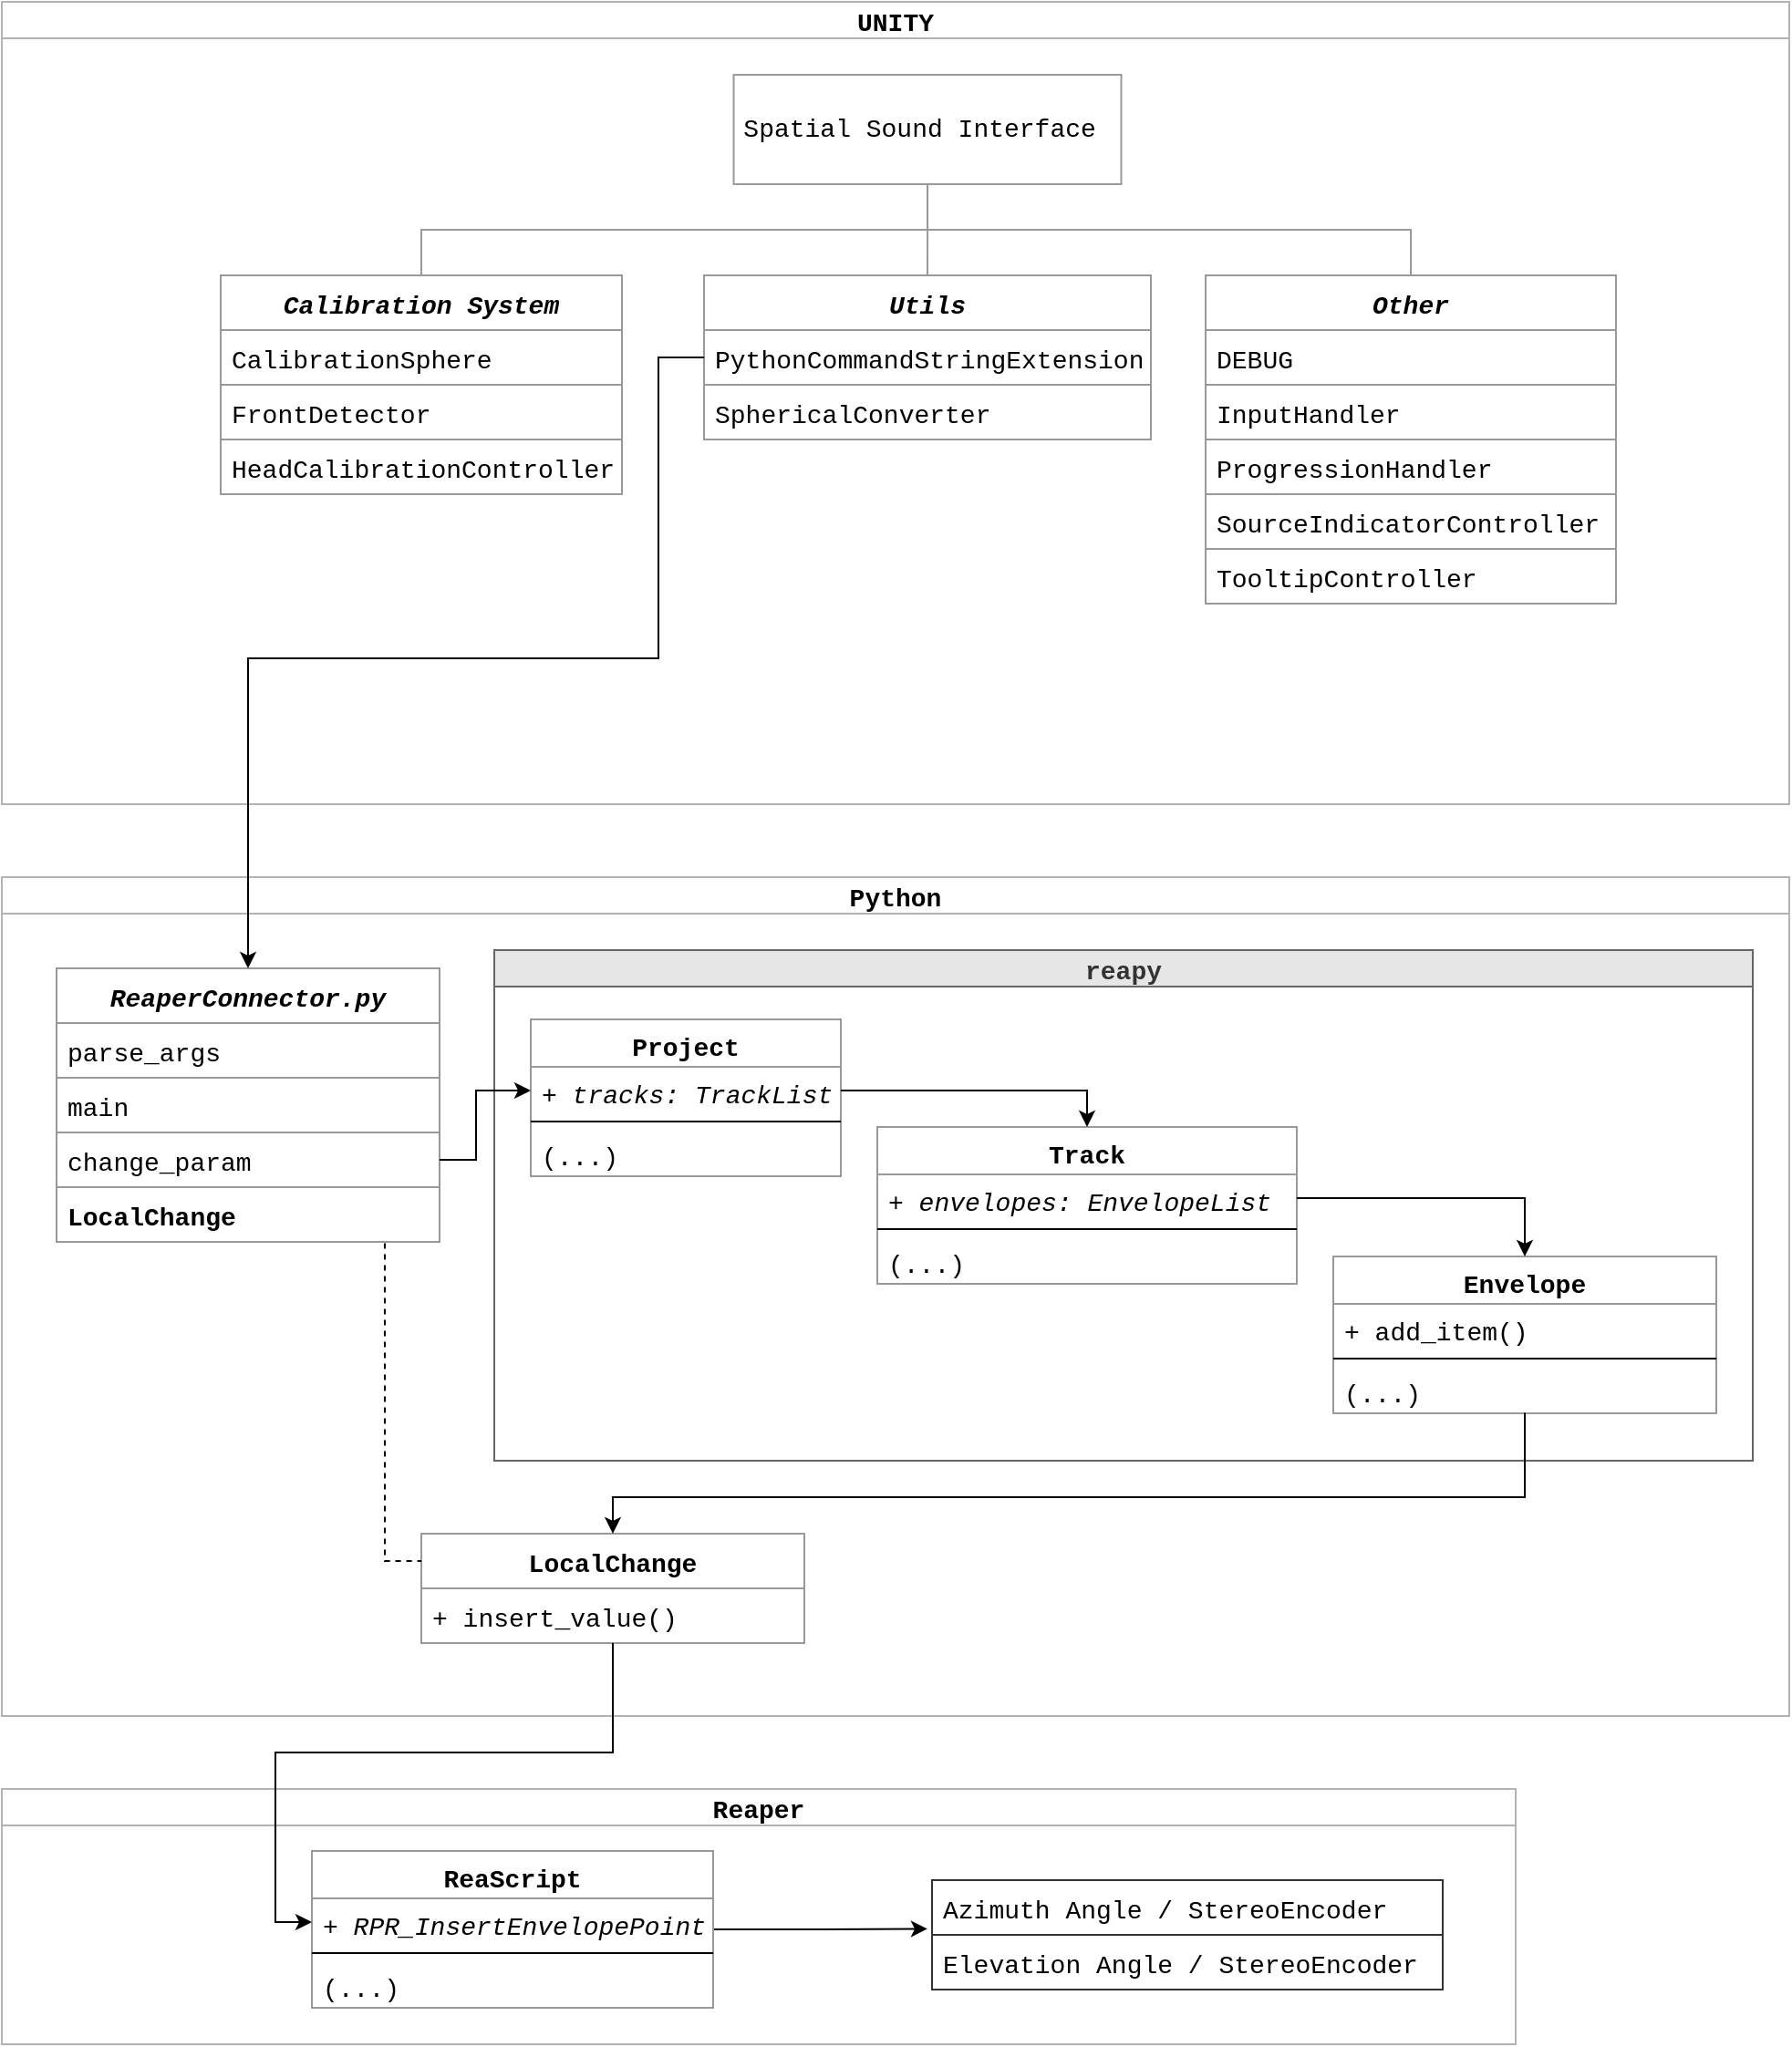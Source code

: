 <mxfile version="20.0.4" type="github">
  <diagram id="tZ6HXYHqEJNceK6MpMHH" name="Page-1">
    <mxGraphModel dx="2031" dy="1134" grid="1" gridSize="10" guides="1" tooltips="1" connect="1" arrows="1" fold="1" page="1" pageScale="1" pageWidth="1600" pageHeight="900" math="0" shadow="0">
      <root>
        <mxCell id="0" />
        <mxCell id="1" parent="0" />
        <mxCell id="iRasUdCwle3iSb4hT5Id-1" value="UNITY" style="swimlane;startSize=20;horizontal=1;containerType=tree;newEdgeStyle={&quot;edgeStyle&quot;:&quot;elbowEdgeStyle&quot;,&quot;startArrow&quot;:&quot;none&quot;,&quot;endArrow&quot;:&quot;none&quot;};fontStyle=1;strokeColor=#B3B3B3;fontFamily=Courier New;fontSize=14;" parent="1" vertex="1">
          <mxGeometry x="140" y="60" width="980" height="440" as="geometry" />
        </mxCell>
        <mxCell id="iRasUdCwle3iSb4hT5Id-43" style="edgeStyle=orthogonalEdgeStyle;rounded=0;orthogonalLoop=1;jettySize=auto;html=1;exitX=0.5;exitY=1;exitDx=0;exitDy=0;entryX=0.5;entryY=0;entryDx=0;entryDy=0;fontFamily=Courier New;endArrow=none;endFill=0;strokeColor=#999999;fontSize=14;" parent="iRasUdCwle3iSb4hT5Id-1" source="iRasUdCwle3iSb4hT5Id-4" target="iRasUdCwle3iSb4hT5Id-24" edge="1">
          <mxGeometry relative="1" as="geometry" />
        </mxCell>
        <mxCell id="iRasUdCwle3iSb4hT5Id-44" style="edgeStyle=orthogonalEdgeStyle;rounded=0;orthogonalLoop=1;jettySize=auto;html=1;entryX=0.5;entryY=0;entryDx=0;entryDy=0;fontFamily=Courier New;endArrow=none;endFill=0;strokeColor=#999999;fontSize=14;" parent="iRasUdCwle3iSb4hT5Id-1" source="iRasUdCwle3iSb4hT5Id-4" target="iRasUdCwle3iSb4hT5Id-28" edge="1">
          <mxGeometry relative="1" as="geometry" />
        </mxCell>
        <mxCell id="iRasUdCwle3iSb4hT5Id-45" style="edgeStyle=orthogonalEdgeStyle;rounded=0;orthogonalLoop=1;jettySize=auto;html=1;exitX=0.5;exitY=1;exitDx=0;exitDy=0;fontFamily=Courier New;endArrow=none;endFill=0;strokeColor=#999999;fontSize=14;" parent="iRasUdCwle3iSb4hT5Id-1" source="iRasUdCwle3iSb4hT5Id-4" target="iRasUdCwle3iSb4hT5Id-32" edge="1">
          <mxGeometry relative="1" as="geometry" />
        </mxCell>
        <UserObject label="&lt;span style=&quot;font-size: 14px;&quot;&gt;&lt;font style=&quot;font-size: 14px;&quot;&gt;Spatial Sound Interface&amp;nbsp;&lt;/font&gt;&lt;/span&gt;" treeRoot="1" id="iRasUdCwle3iSb4hT5Id-4">
          <mxCell style="whiteSpace=wrap;html=1;align=center;treeFolding=1;treeMoving=1;newEdgeStyle={&quot;edgeStyle&quot;:&quot;elbowEdgeStyle&quot;,&quot;startArrow&quot;:&quot;none&quot;,&quot;endArrow&quot;:&quot;none&quot;};strokeColor=#999999;fontFamily=Courier New;fontSize=14;" parent="iRasUdCwle3iSb4hT5Id-1" vertex="1">
            <mxGeometry x="401.25" y="40" width="212.5" height="60" as="geometry" />
          </mxCell>
        </UserObject>
        <mxCell id="iRasUdCwle3iSb4hT5Id-24" value="Calibration System" style="swimlane;fontStyle=3;childLayout=stackLayout;horizontal=1;startSize=30;horizontalStack=0;resizeParent=1;resizeParentMax=0;resizeLast=0;collapsible=1;marginBottom=0;fontFamily=Courier New;strokeColor=#999999;fontSize=14;" parent="iRasUdCwle3iSb4hT5Id-1" vertex="1">
          <mxGeometry x="120" y="150" width="220" height="120" as="geometry" />
        </mxCell>
        <mxCell id="iRasUdCwle3iSb4hT5Id-25" value="CalibrationSphere" style="text;strokeColor=#999999;fillColor=none;align=left;verticalAlign=middle;spacingLeft=4;spacingRight=4;overflow=hidden;points=[[0,0.5],[1,0.5]];portConstraint=eastwest;rotatable=0;fontFamily=Courier New;fontSize=14;" parent="iRasUdCwle3iSb4hT5Id-24" vertex="1">
          <mxGeometry y="30" width="220" height="30" as="geometry" />
        </mxCell>
        <mxCell id="iRasUdCwle3iSb4hT5Id-26" value="FrontDetector" style="text;strokeColor=#999999;fillColor=none;align=left;verticalAlign=middle;spacingLeft=4;spacingRight=4;overflow=hidden;points=[[0,0.5],[1,0.5]];portConstraint=eastwest;rotatable=0;fontFamily=Courier New;fontSize=14;" parent="iRasUdCwle3iSb4hT5Id-24" vertex="1">
          <mxGeometry y="60" width="220" height="30" as="geometry" />
        </mxCell>
        <mxCell id="iRasUdCwle3iSb4hT5Id-27" value="HeadCalibrationController" style="text;strokeColor=#999999;fillColor=none;align=left;verticalAlign=middle;spacingLeft=4;spacingRight=4;overflow=hidden;points=[[0,0.5],[1,0.5]];portConstraint=eastwest;rotatable=0;fontFamily=Courier New;fontSize=14;" parent="iRasUdCwle3iSb4hT5Id-24" vertex="1">
          <mxGeometry y="90" width="220" height="30" as="geometry" />
        </mxCell>
        <mxCell id="iRasUdCwle3iSb4hT5Id-28" value="Utils" style="swimlane;fontStyle=3;childLayout=stackLayout;horizontal=1;startSize=30;horizontalStack=0;resizeParent=1;resizeParentMax=0;resizeLast=0;collapsible=1;marginBottom=0;fontFamily=Courier New;strokeColor=#999999;fontSize=14;" parent="iRasUdCwle3iSb4hT5Id-1" vertex="1">
          <mxGeometry x="385" y="150" width="245" height="90" as="geometry" />
        </mxCell>
        <mxCell id="iRasUdCwle3iSb4hT5Id-29" value="PythonCommandStringExtension" style="text;strokeColor=#999999;fillColor=none;align=left;verticalAlign=middle;spacingLeft=4;spacingRight=4;overflow=hidden;points=[[0,0.5],[1,0.5]];portConstraint=eastwest;rotatable=0;fontFamily=Courier New;fontSize=14;" parent="iRasUdCwle3iSb4hT5Id-28" vertex="1">
          <mxGeometry y="30" width="245" height="30" as="geometry" />
        </mxCell>
        <mxCell id="iRasUdCwle3iSb4hT5Id-30" value="SphericalConverter" style="text;strokeColor=#999999;fillColor=none;align=left;verticalAlign=middle;spacingLeft=4;spacingRight=4;overflow=hidden;points=[[0,0.5],[1,0.5]];portConstraint=eastwest;rotatable=0;fontFamily=Courier New;fontSize=14;" parent="iRasUdCwle3iSb4hT5Id-28" vertex="1">
          <mxGeometry y="60" width="245" height="30" as="geometry" />
        </mxCell>
        <mxCell id="iRasUdCwle3iSb4hT5Id-32" value="Other" style="swimlane;fontStyle=3;childLayout=stackLayout;horizontal=1;startSize=30;horizontalStack=0;resizeParent=1;resizeParentMax=0;resizeLast=0;collapsible=1;marginBottom=0;fontFamily=Courier New;strokeColor=#999999;fontSize=14;" parent="iRasUdCwle3iSb4hT5Id-1" vertex="1">
          <mxGeometry x="660" y="150" width="225" height="180" as="geometry" />
        </mxCell>
        <mxCell id="iRasUdCwle3iSb4hT5Id-33" value="DEBUG" style="text;strokeColor=#999999;fillColor=none;align=left;verticalAlign=middle;spacingLeft=4;spacingRight=4;overflow=hidden;points=[[0,0.5],[1,0.5]];portConstraint=eastwest;rotatable=0;fontFamily=Courier New;fontSize=14;" parent="iRasUdCwle3iSb4hT5Id-32" vertex="1">
          <mxGeometry y="30" width="225" height="30" as="geometry" />
        </mxCell>
        <mxCell id="iRasUdCwle3iSb4hT5Id-34" value="InputHandler" style="text;strokeColor=#999999;fillColor=none;align=left;verticalAlign=middle;spacingLeft=4;spacingRight=4;overflow=hidden;points=[[0,0.5],[1,0.5]];portConstraint=eastwest;rotatable=0;fontFamily=Courier New;fontSize=14;" parent="iRasUdCwle3iSb4hT5Id-32" vertex="1">
          <mxGeometry y="60" width="225" height="30" as="geometry" />
        </mxCell>
        <mxCell id="iRasUdCwle3iSb4hT5Id-36" value="ProgressionHandler" style="text;strokeColor=#999999;fillColor=none;align=left;verticalAlign=middle;spacingLeft=4;spacingRight=4;overflow=hidden;points=[[0,0.5],[1,0.5]];portConstraint=eastwest;rotatable=0;fontFamily=Courier New;fontSize=14;" parent="iRasUdCwle3iSb4hT5Id-32" vertex="1">
          <mxGeometry y="90" width="225" height="30" as="geometry" />
        </mxCell>
        <mxCell id="iRasUdCwle3iSb4hT5Id-39" value="SourceIndicatorController" style="text;strokeColor=#999999;fillColor=none;align=left;verticalAlign=middle;spacingLeft=4;spacingRight=4;overflow=hidden;points=[[0,0.5],[1,0.5]];portConstraint=eastwest;rotatable=0;fontFamily=Courier New;fontSize=14;" parent="iRasUdCwle3iSb4hT5Id-32" vertex="1">
          <mxGeometry y="120" width="225" height="30" as="geometry" />
        </mxCell>
        <mxCell id="iRasUdCwle3iSb4hT5Id-40" value="TooltipController" style="text;strokeColor=#999999;fillColor=none;align=left;verticalAlign=middle;spacingLeft=4;spacingRight=4;overflow=hidden;points=[[0,0.5],[1,0.5]];portConstraint=eastwest;rotatable=0;fontFamily=Courier New;fontSize=14;" parent="iRasUdCwle3iSb4hT5Id-32" vertex="1">
          <mxGeometry y="150" width="225" height="30" as="geometry" />
        </mxCell>
        <mxCell id="iRasUdCwle3iSb4hT5Id-41" value="" style="shape=image;verticalLabelPosition=bottom;labelBackgroundColor=default;verticalAlign=top;aspect=fixed;imageAspect=0;image=https://cdn-icons-png.flaticon.com/512/5969/5969294.png;fontFamily=Courier New;fontSize=14;" parent="iRasUdCwle3iSb4hT5Id-1" vertex="1">
          <mxGeometry x="30" y="355" width="71" height="71" as="geometry" />
        </mxCell>
        <mxCell id="iRasUdCwle3iSb4hT5Id-68" value="Python" style="swimlane;startSize=20;horizontal=1;containerType=tree;newEdgeStyle={&quot;edgeStyle&quot;:&quot;elbowEdgeStyle&quot;,&quot;startArrow&quot;:&quot;none&quot;,&quot;endArrow&quot;:&quot;none&quot;};strokeColor=#B3B3B3;fontFamily=Courier New;fontSize=14;" parent="1" vertex="1">
          <mxGeometry x="140" y="540" width="980" height="460" as="geometry" />
        </mxCell>
        <mxCell id="iRasUdCwle3iSb4hT5Id-69" value="ReaperConnector.py" style="swimlane;fontStyle=3;childLayout=stackLayout;horizontal=1;startSize=30;horizontalStack=0;resizeParent=1;resizeParentMax=0;resizeLast=0;collapsible=1;marginBottom=0;fontFamily=Courier New;strokeColor=#999999;fontSize=14;" parent="iRasUdCwle3iSb4hT5Id-68" vertex="1">
          <mxGeometry x="30" y="50" width="210" height="150" as="geometry" />
        </mxCell>
        <mxCell id="iRasUdCwle3iSb4hT5Id-70" value="parse_args" style="text;strokeColor=#999999;fillColor=none;align=left;verticalAlign=middle;spacingLeft=4;spacingRight=4;overflow=hidden;points=[[0,0.5],[1,0.5]];portConstraint=eastwest;rotatable=0;fontFamily=Courier New;fontSize=14;" parent="iRasUdCwle3iSb4hT5Id-69" vertex="1">
          <mxGeometry y="30" width="210" height="30" as="geometry" />
        </mxCell>
        <mxCell id="iRasUdCwle3iSb4hT5Id-71" value="main" style="text;strokeColor=#999999;fillColor=none;align=left;verticalAlign=middle;spacingLeft=4;spacingRight=4;overflow=hidden;points=[[0,0.5],[1,0.5]];portConstraint=eastwest;rotatable=0;fontFamily=Courier New;fontSize=14;" parent="iRasUdCwle3iSb4hT5Id-69" vertex="1">
          <mxGeometry y="60" width="210" height="30" as="geometry" />
        </mxCell>
        <mxCell id="iRasUdCwle3iSb4hT5Id-72" value="change_param" style="text;strokeColor=#999999;fillColor=none;align=left;verticalAlign=middle;spacingLeft=4;spacingRight=4;overflow=hidden;points=[[0,0.5],[1,0.5]];portConstraint=eastwest;rotatable=0;fontFamily=Courier New;fontSize=14;" parent="iRasUdCwle3iSb4hT5Id-69" vertex="1">
          <mxGeometry y="90" width="210" height="30" as="geometry" />
        </mxCell>
        <mxCell id="lR6Crg786074bvQ6U6D8-3" value="LocalChange" style="text;strokeColor=#999999;fillColor=none;align=left;verticalAlign=middle;spacingLeft=4;spacingRight=4;overflow=hidden;points=[[0,0.5],[1,0.5]];portConstraint=eastwest;rotatable=0;fontFamily=Courier New;fontSize=14;fontStyle=1" vertex="1" parent="iRasUdCwle3iSb4hT5Id-69">
          <mxGeometry y="120" width="210" height="30" as="geometry" />
        </mxCell>
        <mxCell id="iRasUdCwle3iSb4hT5Id-11" value="reapy" style="swimlane;startSize=20;horizontal=1;containerType=tree;newEdgeStyle={&quot;edgeStyle&quot;:&quot;elbowEdgeStyle&quot;,&quot;startArrow&quot;:&quot;none&quot;,&quot;endArrow&quot;:&quot;none&quot;};strokeColor=#666666;fillColor=#E6E6E6;fontColor=#333333;fontFamily=Courier New;fontSize=14;" parent="iRasUdCwle3iSb4hT5Id-68" vertex="1">
          <mxGeometry x="270" y="40" width="690" height="280" as="geometry" />
        </mxCell>
        <mxCell id="iRasUdCwle3iSb4hT5Id-74" value="Project" style="swimlane;fontStyle=1;align=center;verticalAlign=top;childLayout=stackLayout;horizontal=1;startSize=26;horizontalStack=0;resizeParent=1;resizeParentMax=0;resizeLast=0;collapsible=1;marginBottom=0;fontFamily=Courier New;fontSize=14;strokeColor=#999999;" parent="iRasUdCwle3iSb4hT5Id-11" vertex="1">
          <mxGeometry x="20" y="38" width="170" height="86" as="geometry" />
        </mxCell>
        <mxCell id="iRasUdCwle3iSb4hT5Id-75" value="+ tracks: TrackList" style="text;strokeColor=none;fillColor=none;align=left;verticalAlign=top;spacingLeft=4;spacingRight=4;overflow=hidden;rotatable=0;points=[[0,0.5],[1,0.5]];portConstraint=eastwest;fontFamily=Courier New;fontSize=14;fontStyle=2" parent="iRasUdCwle3iSb4hT5Id-74" vertex="1">
          <mxGeometry y="26" width="170" height="26" as="geometry" />
        </mxCell>
        <mxCell id="iRasUdCwle3iSb4hT5Id-77" value="" style="line;strokeWidth=1;fillColor=none;align=left;verticalAlign=middle;spacingTop=-1;spacingLeft=3;spacingRight=3;rotatable=0;labelPosition=right;points=[];portConstraint=eastwest;fontFamily=Courier New;fontSize=14;" parent="iRasUdCwle3iSb4hT5Id-74" vertex="1">
          <mxGeometry y="52" width="170" height="8" as="geometry" />
        </mxCell>
        <mxCell id="iRasUdCwle3iSb4hT5Id-80" value="(...)" style="text;strokeColor=none;fillColor=none;align=left;verticalAlign=top;spacingLeft=4;spacingRight=4;overflow=hidden;rotatable=0;points=[[0,0.5],[1,0.5]];portConstraint=eastwest;fontFamily=Courier New;fontSize=14;" parent="iRasUdCwle3iSb4hT5Id-74" vertex="1">
          <mxGeometry y="60" width="170" height="26" as="geometry" />
        </mxCell>
        <mxCell id="iRasUdCwle3iSb4hT5Id-81" value="Track" style="swimlane;fontStyle=1;align=center;verticalAlign=top;childLayout=stackLayout;horizontal=1;startSize=26;horizontalStack=0;resizeParent=1;resizeParentMax=0;resizeLast=0;collapsible=1;marginBottom=0;fontFamily=Courier New;fontSize=14;strokeColor=#999999;" parent="iRasUdCwle3iSb4hT5Id-11" vertex="1">
          <mxGeometry x="210" y="97" width="230" height="86" as="geometry" />
        </mxCell>
        <mxCell id="iRasUdCwle3iSb4hT5Id-82" value="+ envelopes: EnvelopeList" style="text;strokeColor=none;fillColor=none;align=left;verticalAlign=top;spacingLeft=4;spacingRight=4;overflow=hidden;rotatable=0;points=[[0,0.5],[1,0.5]];portConstraint=eastwest;fontFamily=Courier New;fontSize=14;fontStyle=2" parent="iRasUdCwle3iSb4hT5Id-81" vertex="1">
          <mxGeometry y="26" width="230" height="26" as="geometry" />
        </mxCell>
        <mxCell id="iRasUdCwle3iSb4hT5Id-84" value="" style="line;strokeWidth=1;fillColor=none;align=left;verticalAlign=middle;spacingTop=-1;spacingLeft=3;spacingRight=3;rotatable=0;labelPosition=right;points=[];portConstraint=eastwest;fontFamily=Courier New;fontSize=14;" parent="iRasUdCwle3iSb4hT5Id-81" vertex="1">
          <mxGeometry y="52" width="230" height="8" as="geometry" />
        </mxCell>
        <mxCell id="iRasUdCwle3iSb4hT5Id-87" value="(...)" style="text;strokeColor=none;fillColor=none;align=left;verticalAlign=top;spacingLeft=4;spacingRight=4;overflow=hidden;rotatable=0;points=[[0,0.5],[1,0.5]];portConstraint=eastwest;fontFamily=Courier New;fontSize=14;" parent="iRasUdCwle3iSb4hT5Id-81" vertex="1">
          <mxGeometry y="60" width="230" height="26" as="geometry" />
        </mxCell>
        <mxCell id="iRasUdCwle3iSb4hT5Id-88" style="edgeStyle=orthogonalEdgeStyle;rounded=0;orthogonalLoop=1;jettySize=auto;html=1;exitX=1;exitY=0.5;exitDx=0;exitDy=0;entryX=0.5;entryY=0;entryDx=0;entryDy=0;fontFamily=Courier New;fontSize=14;" parent="iRasUdCwle3iSb4hT5Id-11" source="iRasUdCwle3iSb4hT5Id-75" target="iRasUdCwle3iSb4hT5Id-81" edge="1">
          <mxGeometry relative="1" as="geometry" />
        </mxCell>
        <mxCell id="iRasUdCwle3iSb4hT5Id-89" value="Envelope" style="swimlane;fontStyle=1;align=center;verticalAlign=top;childLayout=stackLayout;horizontal=1;startSize=26;horizontalStack=0;resizeParent=1;resizeParentMax=0;resizeLast=0;collapsible=1;marginBottom=0;fontFamily=Courier New;fontSize=14;strokeColor=#999999;" parent="iRasUdCwle3iSb4hT5Id-11" vertex="1">
          <mxGeometry x="460" y="168" width="210" height="86" as="geometry" />
        </mxCell>
        <mxCell id="iRasUdCwle3iSb4hT5Id-96" value="+ add_item()" style="text;align=left;verticalAlign=top;spacingLeft=4;spacingRight=4;overflow=hidden;rotatable=0;points=[[0,0.5],[1,0.5]];portConstraint=eastwest;fontFamily=Courier New;fontSize=14;" parent="iRasUdCwle3iSb4hT5Id-89" vertex="1">
          <mxGeometry y="26" width="210" height="26" as="geometry" />
        </mxCell>
        <mxCell id="iRasUdCwle3iSb4hT5Id-93" value="" style="line;strokeWidth=1;fillColor=none;align=left;verticalAlign=middle;spacingTop=-1;spacingLeft=3;spacingRight=3;rotatable=0;labelPosition=right;points=[];portConstraint=eastwest;fontFamily=Courier New;fontSize=14;" parent="iRasUdCwle3iSb4hT5Id-89" vertex="1">
          <mxGeometry y="52" width="210" height="8" as="geometry" />
        </mxCell>
        <mxCell id="iRasUdCwle3iSb4hT5Id-97" value="(...)" style="text;strokeColor=none;fillColor=none;align=left;verticalAlign=top;spacingLeft=4;spacingRight=4;overflow=hidden;rotatable=0;points=[[0,0.5],[1,0.5]];portConstraint=eastwest;fontFamily=Courier New;fontSize=14;" parent="iRasUdCwle3iSb4hT5Id-89" vertex="1">
          <mxGeometry y="60" width="210" height="26" as="geometry" />
        </mxCell>
        <mxCell id="iRasUdCwle3iSb4hT5Id-98" style="edgeStyle=orthogonalEdgeStyle;rounded=0;orthogonalLoop=1;jettySize=auto;html=1;exitX=1;exitY=0.5;exitDx=0;exitDy=0;fontFamily=Courier New;fontSize=14;entryX=0.5;entryY=0;entryDx=0;entryDy=0;" parent="iRasUdCwle3iSb4hT5Id-11" source="iRasUdCwle3iSb4hT5Id-82" target="iRasUdCwle3iSb4hT5Id-89" edge="1">
          <mxGeometry relative="1" as="geometry">
            <mxPoint x="470" y="128" as="targetPoint" />
          </mxGeometry>
        </mxCell>
        <mxCell id="iRasUdCwle3iSb4hT5Id-99" value="" style="shape=image;verticalLabelPosition=bottom;labelBackgroundColor=default;verticalAlign=top;aspect=fixed;imageAspect=0;image=https://cdn3.iconfinder.com/data/icons/logos-and-brands-adobe/512/267_Python-512.png;fontFamily=Courier New;fontSize=14;" parent="iRasUdCwle3iSb4hT5Id-68" vertex="1">
          <mxGeometry x="10" y="360" width="70" height="70" as="geometry" />
        </mxCell>
        <mxCell id="iRasUdCwle3iSb4hT5Id-130" style="edgeStyle=orthogonalEdgeStyle;rounded=0;orthogonalLoop=1;jettySize=auto;html=1;exitX=1;exitY=0.5;exitDx=0;exitDy=0;entryX=0;entryY=0.5;entryDx=0;entryDy=0;fontFamily=Courier New;fontSize=14;endArrow=classic;endFill=1;strokeColor=#000000;" parent="iRasUdCwle3iSb4hT5Id-68" source="iRasUdCwle3iSb4hT5Id-72" target="iRasUdCwle3iSb4hT5Id-75" edge="1">
          <mxGeometry relative="1" as="geometry">
            <Array as="points">
              <mxPoint x="260" y="155" />
              <mxPoint x="260" y="117" />
            </Array>
          </mxGeometry>
        </mxCell>
        <mxCell id="bLIdzluBM3YD5PvlW8i9-16" value="LocalChange" style="swimlane;fontStyle=1;childLayout=stackLayout;horizontal=1;startSize=30;horizontalStack=0;resizeParent=1;resizeParentMax=0;resizeLast=0;collapsible=1;marginBottom=0;fontFamily=Courier New;strokeColor=#999999;fontSize=14;" parent="iRasUdCwle3iSb4hT5Id-68" vertex="1">
          <mxGeometry x="230" y="360" width="210" height="60" as="geometry" />
        </mxCell>
        <mxCell id="bLIdzluBM3YD5PvlW8i9-19" value="+ insert_value()" style="text;strokeColor=#999999;fillColor=none;align=left;verticalAlign=middle;spacingLeft=4;spacingRight=4;overflow=hidden;points=[[0,0.5],[1,0.5]];portConstraint=eastwest;rotatable=0;fontFamily=Courier New;fontSize=14;" parent="bLIdzluBM3YD5PvlW8i9-16" vertex="1">
          <mxGeometry y="30" width="210" height="30" as="geometry" />
        </mxCell>
        <mxCell id="bLIdzluBM3YD5PvlW8i9-46" style="edgeStyle=orthogonalEdgeStyle;rounded=0;orthogonalLoop=1;jettySize=auto;html=1;exitX=0.5;exitY=0.985;exitDx=0;exitDy=0;exitPerimeter=0;" parent="iRasUdCwle3iSb4hT5Id-68" source="iRasUdCwle3iSb4hT5Id-97" target="bLIdzluBM3YD5PvlW8i9-16" edge="1">
          <mxGeometry relative="1" as="geometry">
            <Array as="points">
              <mxPoint x="835" y="340" />
              <mxPoint x="335" y="340" />
            </Array>
          </mxGeometry>
        </mxCell>
        <mxCell id="lR6Crg786074bvQ6U6D8-5" style="edgeStyle=orthogonalEdgeStyle;rounded=0;orthogonalLoop=1;jettySize=auto;html=1;entryX=0;entryY=0.25;entryDx=0;entryDy=0;endArrow=none;endFill=0;exitX=0.857;exitY=1.027;exitDx=0;exitDy=0;exitPerimeter=0;dashed=1;" edge="1" parent="iRasUdCwle3iSb4hT5Id-68" source="lR6Crg786074bvQ6U6D8-3" target="bLIdzluBM3YD5PvlW8i9-16">
          <mxGeometry relative="1" as="geometry">
            <mxPoint x="210" y="202" as="sourcePoint" />
            <Array as="points">
              <mxPoint x="210" y="375" />
            </Array>
          </mxGeometry>
        </mxCell>
        <mxCell id="iRasUdCwle3iSb4hT5Id-100" value="Reaper" style="swimlane;startSize=20;horizontal=1;containerType=tree;newEdgeStyle={&quot;edgeStyle&quot;:&quot;elbowEdgeStyle&quot;,&quot;startArrow&quot;:&quot;none&quot;,&quot;endArrow&quot;:&quot;none&quot;};strokeColor=#B3B3B3;fontFamily=Courier New;fontSize=14;" parent="1" vertex="1">
          <mxGeometry x="140" y="1040" width="830" height="140" as="geometry" />
        </mxCell>
        <mxCell id="iRasUdCwle3iSb4hT5Id-121" value="" style="shape=image;verticalLabelPosition=bottom;labelBackgroundColor=default;verticalAlign=top;aspect=fixed;imageAspect=0;image=https://millennialmind.co/wp-content/uploads/2019/05/reaper.png;fontFamily=Courier New;fontSize=14;" parent="iRasUdCwle3iSb4hT5Id-100" vertex="1">
          <mxGeometry x="10" y="60" width="70" height="70" as="geometry" />
        </mxCell>
        <mxCell id="iRasUdCwle3iSb4hT5Id-132" style="edgeStyle=orthogonalEdgeStyle;rounded=0;orthogonalLoop=1;jettySize=auto;html=1;entryX=-0.009;entryY=0.89;entryDx=0;entryDy=0;entryPerimeter=0;fontFamily=Courier New;fontSize=14;endArrow=classic;endFill=1;strokeColor=#000000;" parent="iRasUdCwle3iSb4hT5Id-100" source="iRasUdCwle3iSb4hT5Id-122" target="iRasUdCwle3iSb4hT5Id-126" edge="1">
          <mxGeometry relative="1" as="geometry" />
        </mxCell>
        <mxCell id="iRasUdCwle3iSb4hT5Id-122" value="ReaScript" style="swimlane;fontStyle=1;align=center;verticalAlign=top;childLayout=stackLayout;horizontal=1;startSize=26;horizontalStack=0;resizeParent=1;resizeParentMax=0;resizeLast=0;collapsible=1;marginBottom=0;fontFamily=Courier New;fontSize=14;strokeColor=#999999;" parent="iRasUdCwle3iSb4hT5Id-100" vertex="1">
          <mxGeometry x="170" y="34" width="220" height="86" as="geometry" />
        </mxCell>
        <mxCell id="iRasUdCwle3iSb4hT5Id-123" value="+ RPR_InsertEnvelopePoint" style="text;strokeColor=none;fillColor=none;align=left;verticalAlign=top;spacingLeft=4;spacingRight=4;overflow=hidden;rotatable=0;points=[[0,0.5],[1,0.5]];portConstraint=eastwest;fontFamily=Courier New;fontSize=14;fontStyle=2" parent="iRasUdCwle3iSb4hT5Id-122" vertex="1">
          <mxGeometry y="26" width="220" height="26" as="geometry" />
        </mxCell>
        <mxCell id="iRasUdCwle3iSb4hT5Id-124" value="" style="line;strokeWidth=1;fillColor=none;align=left;verticalAlign=middle;spacingTop=-1;spacingLeft=3;spacingRight=3;rotatable=0;labelPosition=right;points=[];portConstraint=eastwest;fontFamily=Courier New;fontSize=14;" parent="iRasUdCwle3iSb4hT5Id-122" vertex="1">
          <mxGeometry y="52" width="220" height="8" as="geometry" />
        </mxCell>
        <mxCell id="iRasUdCwle3iSb4hT5Id-125" value="(...)" style="text;strokeColor=none;fillColor=none;align=left;verticalAlign=top;spacingLeft=4;spacingRight=4;overflow=hidden;rotatable=0;points=[[0,0.5],[1,0.5]];portConstraint=eastwest;fontFamily=Courier New;fontSize=14;" parent="iRasUdCwle3iSb4hT5Id-122" vertex="1">
          <mxGeometry y="60" width="220" height="26" as="geometry" />
        </mxCell>
        <mxCell id="iRasUdCwle3iSb4hT5Id-126" value="Azimuth Angle / StereoEncoder" style="text;strokeColor=#333333;fillColor=none;align=left;verticalAlign=middle;spacingLeft=4;spacingRight=4;overflow=hidden;points=[[0,0.5],[1,0.5]];portConstraint=eastwest;rotatable=0;fontFamily=Courier New;fontSize=14;" parent="iRasUdCwle3iSb4hT5Id-100" vertex="1">
          <mxGeometry x="510" y="50" width="280" height="30" as="geometry" />
        </mxCell>
        <mxCell id="iRasUdCwle3iSb4hT5Id-127" value="Elevation Angle / StereoEncoder" style="text;strokeColor=#333333;fillColor=none;align=left;verticalAlign=middle;spacingLeft=4;spacingRight=4;overflow=hidden;points=[[0,0.5],[1,0.5]];portConstraint=eastwest;rotatable=0;fontFamily=Courier New;fontSize=14;" parent="iRasUdCwle3iSb4hT5Id-100" vertex="1">
          <mxGeometry x="510" y="80" width="280" height="30" as="geometry" />
        </mxCell>
        <mxCell id="iRasUdCwle3iSb4hT5Id-129" style="edgeStyle=orthogonalEdgeStyle;rounded=0;orthogonalLoop=1;jettySize=auto;html=1;exitX=0;exitY=0.5;exitDx=0;exitDy=0;entryX=0.5;entryY=0;entryDx=0;entryDy=0;fontFamily=Courier New;fontSize=14;endArrow=classic;endFill=1;strokeColor=#000000;" parent="1" source="iRasUdCwle3iSb4hT5Id-29" target="iRasUdCwle3iSb4hT5Id-69" edge="1">
          <mxGeometry relative="1" as="geometry">
            <Array as="points">
              <mxPoint x="500" y="255" />
              <mxPoint x="500" y="420" />
              <mxPoint x="275" y="420" />
            </Array>
          </mxGeometry>
        </mxCell>
        <mxCell id="bLIdzluBM3YD5PvlW8i9-47" style="edgeStyle=orthogonalEdgeStyle;rounded=0;orthogonalLoop=1;jettySize=auto;html=1;entryX=0;entryY=0.5;entryDx=0;entryDy=0;" parent="1" source="bLIdzluBM3YD5PvlW8i9-16" target="iRasUdCwle3iSb4hT5Id-123" edge="1">
          <mxGeometry relative="1" as="geometry">
            <Array as="points">
              <mxPoint x="475" y="1020" />
              <mxPoint x="290" y="1020" />
              <mxPoint x="290" y="1113" />
            </Array>
          </mxGeometry>
        </mxCell>
      </root>
    </mxGraphModel>
  </diagram>
</mxfile>
